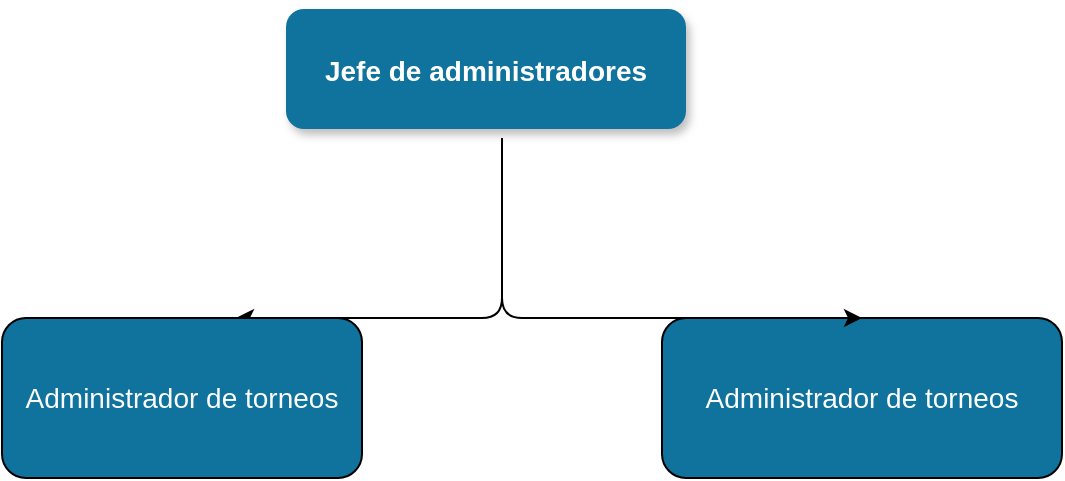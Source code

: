 <mxfile version="14.6.13" type="github">
  <diagram name="Page-1" id="97916047-d0de-89f5-080d-49f4d83e522f">
    <mxGraphModel dx="2015" dy="1045" grid="1" gridSize="10" guides="1" tooltips="1" connect="1" arrows="1" fold="1" page="1" pageScale="1.5" pageWidth="1169" pageHeight="827" background="none" math="0" shadow="0">
      <root>
        <mxCell id="0" />
        <mxCell id="1" parent="0" />
        <mxCell id="2" value="Jefe de administradores" style="rounded=1;fillColor=#10739E;strokeColor=none;shadow=1;gradientColor=none;fontStyle=1;fontColor=#FFFFFF;fontSize=14;" parent="1" vertex="1">
          <mxGeometry x="672" y="205.5" width="200" height="60" as="geometry" />
        </mxCell>
        <mxCell id="MXNzYCbqWOXNuMBfoPRi-55" value="" style="endArrow=classic;html=1;" edge="1" parent="1">
          <mxGeometry width="50" height="50" relative="1" as="geometry">
            <mxPoint x="780" y="270" as="sourcePoint" />
            <mxPoint x="647" y="360" as="targetPoint" />
            <Array as="points">
              <mxPoint x="780" y="360" />
            </Array>
          </mxGeometry>
        </mxCell>
        <mxCell id="MXNzYCbqWOXNuMBfoPRi-57" value="&lt;font color=&quot;#fcfcfc&quot; style=&quot;font-size: 14px&quot;&gt;Administrador de torneos&lt;/font&gt;" style="rounded=1;whiteSpace=wrap;html=1;fillColor=#10739E;" vertex="1" parent="1">
          <mxGeometry x="530" y="360" width="180" height="80" as="geometry" />
        </mxCell>
        <mxCell id="MXNzYCbqWOXNuMBfoPRi-58" value="&lt;font style=&quot;font-size: 14px&quot; color=&quot;#ffffff&quot;&gt;Administrador de torneos&lt;/font&gt;" style="rounded=1;whiteSpace=wrap;html=1;fillColor=#10739E;" vertex="1" parent="1">
          <mxGeometry x="860" y="360" width="200" height="80" as="geometry" />
        </mxCell>
        <mxCell id="MXNzYCbqWOXNuMBfoPRi-59" value="" style="endArrow=classic;html=1;entryX=0.5;entryY=0;entryDx=0;entryDy=0;" edge="1" parent="1" target="MXNzYCbqWOXNuMBfoPRi-58">
          <mxGeometry width="50" height="50" relative="1" as="geometry">
            <mxPoint x="780" y="270" as="sourcePoint" />
            <mxPoint x="780" y="610" as="targetPoint" />
            <Array as="points">
              <mxPoint x="780" y="360" />
            </Array>
          </mxGeometry>
        </mxCell>
      </root>
    </mxGraphModel>
  </diagram>
</mxfile>
